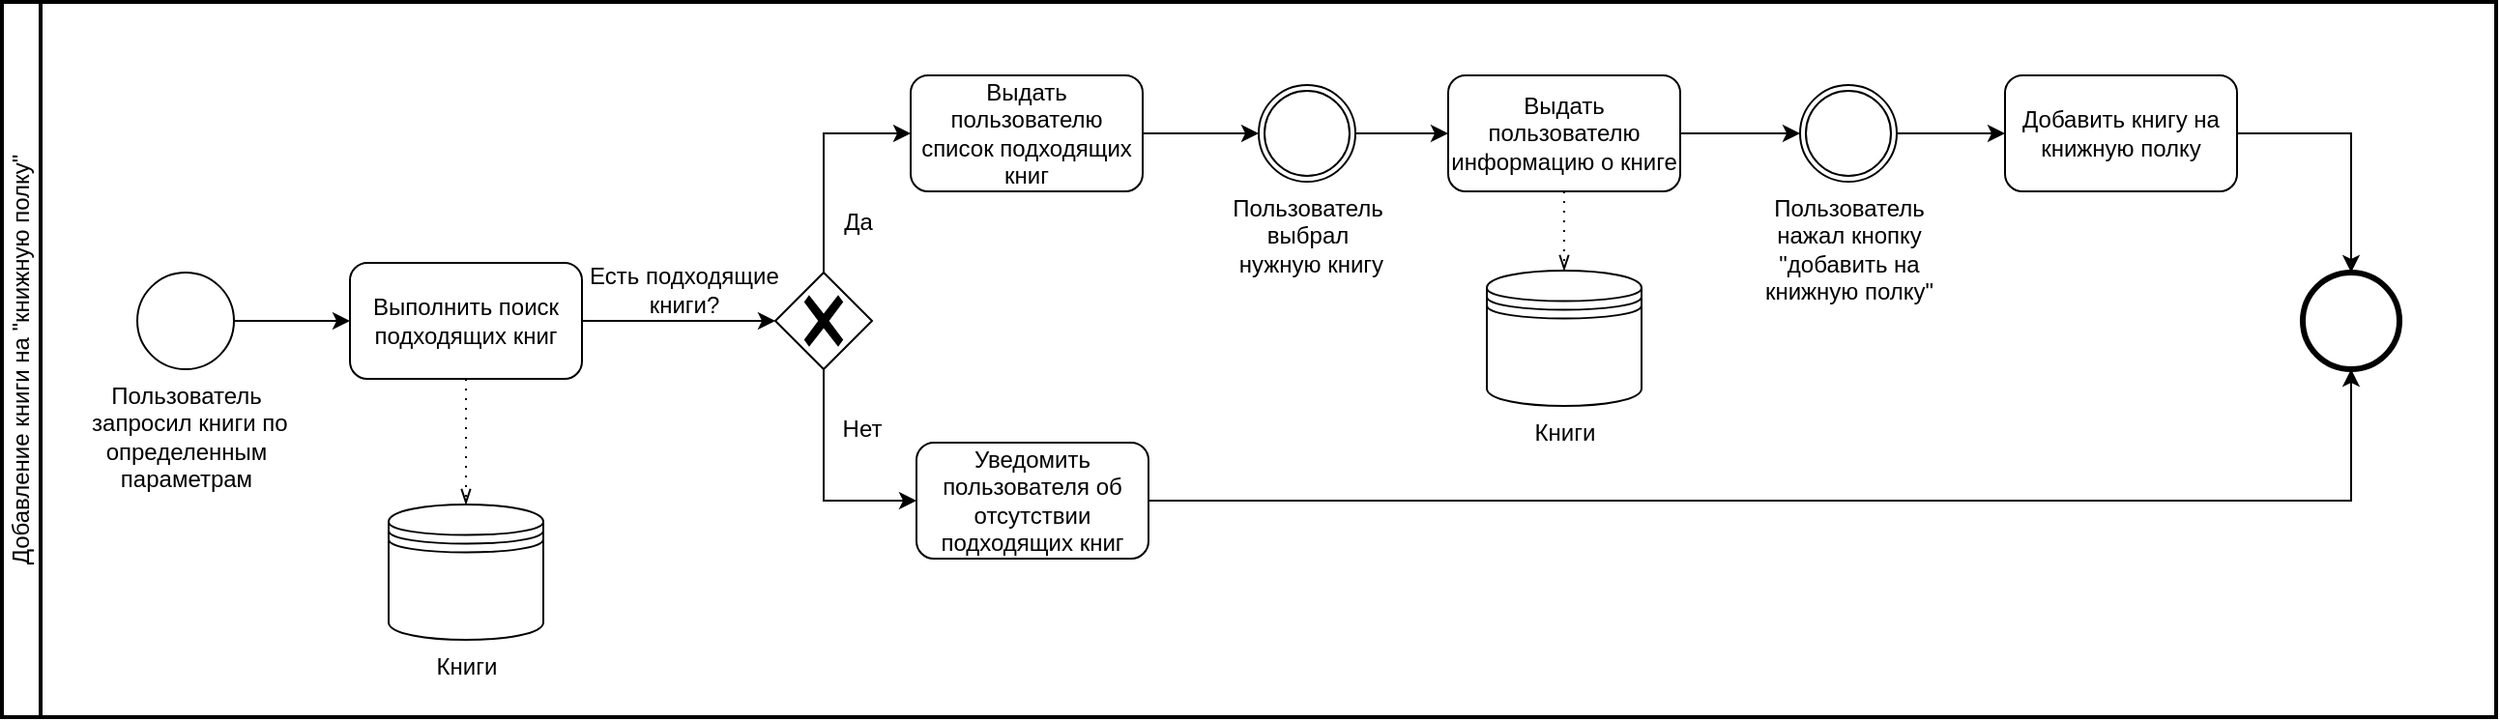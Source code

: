 <mxfile version="21.2.3" type="device" pages="2">
  <diagram id="JgWmcChnruEpAp_GRVAy" name="Страница 1">
    <mxGraphModel dx="880" dy="484" grid="1" gridSize="10" guides="1" tooltips="1" connect="1" arrows="1" fold="1" page="1" pageScale="1" pageWidth="827" pageHeight="1169" math="0" shadow="0">
      <root>
        <mxCell id="0" />
        <mxCell id="1" parent="0" />
        <mxCell id="wkkCPabIOAsNCVglUYBx-15" value="Добавление книги на &quot;книжную полку&quot;" style="swimlane;html=1;startSize=20;fontStyle=0;collapsible=0;horizontal=0;swimlaneLine=1;swimlaneFillColor=#ffffff;strokeWidth=2;whiteSpace=wrap;" vertex="1" parent="1">
          <mxGeometry x="130" y="170" width="1290" height="370" as="geometry" />
        </mxCell>
        <mxCell id="wkkCPabIOAsNCVglUYBx-26" style="edgeStyle=orthogonalEdgeStyle;rounded=0;orthogonalLoop=1;jettySize=auto;html=1;exitX=1;exitY=0.5;exitDx=0;exitDy=0;exitPerimeter=0;" edge="1" parent="wkkCPabIOAsNCVglUYBx-15" source="wkkCPabIOAsNCVglUYBx-18" target="wkkCPabIOAsNCVglUYBx-24">
          <mxGeometry relative="1" as="geometry" />
        </mxCell>
        <mxCell id="wkkCPabIOAsNCVglUYBx-18" value="Пользователь&lt;br&gt;&amp;nbsp;запросил книги по &lt;br&gt;определенным &lt;br&gt;параметрам" style="points=[[0.145,0.145,0],[0.5,0,0],[0.855,0.145,0],[1,0.5,0],[0.855,0.855,0],[0.5,1,0],[0.145,0.855,0],[0,0.5,0]];shape=mxgraph.bpmn.event;html=1;verticalLabelPosition=bottom;labelBackgroundColor=#ffffff;verticalAlign=top;align=center;perimeter=ellipsePerimeter;outlineConnect=0;aspect=fixed;outline=standard;symbol=general;" vertex="1" parent="wkkCPabIOAsNCVglUYBx-15">
          <mxGeometry x="70" y="140" width="50" height="50" as="geometry" />
        </mxCell>
        <mxCell id="wkkCPabIOAsNCVglUYBx-33" style="edgeStyle=orthogonalEdgeStyle;rounded=0;orthogonalLoop=1;jettySize=auto;html=1;exitX=1;exitY=0.5;exitDx=0;exitDy=0;" edge="1" parent="wkkCPabIOAsNCVglUYBx-15" source="wkkCPabIOAsNCVglUYBx-24" target="wkkCPabIOAsNCVglUYBx-27">
          <mxGeometry relative="1" as="geometry" />
        </mxCell>
        <mxCell id="wkkCPabIOAsNCVglUYBx-24" value="Выполнить поиск подходящих книг" style="rounded=1;whiteSpace=wrap;html=1;" vertex="1" parent="wkkCPabIOAsNCVglUYBx-15">
          <mxGeometry x="180" y="135" width="120" height="60" as="geometry" />
        </mxCell>
        <mxCell id="wkkCPabIOAsNCVglUYBx-36" style="edgeStyle=orthogonalEdgeStyle;rounded=0;orthogonalLoop=1;jettySize=auto;html=1;exitX=0.5;exitY=0;exitDx=0;exitDy=0;exitPerimeter=0;entryX=0;entryY=0.5;entryDx=0;entryDy=0;" edge="1" parent="wkkCPabIOAsNCVglUYBx-15" source="wkkCPabIOAsNCVglUYBx-27" target="wkkCPabIOAsNCVglUYBx-35">
          <mxGeometry relative="1" as="geometry" />
        </mxCell>
        <mxCell id="wkkCPabIOAsNCVglUYBx-53" style="edgeStyle=orthogonalEdgeStyle;rounded=0;orthogonalLoop=1;jettySize=auto;html=1;exitX=0.5;exitY=1;exitDx=0;exitDy=0;exitPerimeter=0;entryX=0;entryY=0.5;entryDx=0;entryDy=0;" edge="1" parent="wkkCPabIOAsNCVglUYBx-15" source="wkkCPabIOAsNCVglUYBx-27" target="wkkCPabIOAsNCVglUYBx-52">
          <mxGeometry relative="1" as="geometry" />
        </mxCell>
        <mxCell id="wkkCPabIOAsNCVglUYBx-27" value="" style="points=[[0.25,0.25,0],[0.5,0,0],[0.75,0.25,0],[1,0.5,0],[0.75,0.75,0],[0.5,1,0],[0.25,0.75,0],[0,0.5,0]];shape=mxgraph.bpmn.gateway2;html=1;verticalLabelPosition=bottom;labelBackgroundColor=#ffffff;verticalAlign=top;align=center;perimeter=rhombusPerimeter;outlineConnect=0;outline=none;symbol=none;gwType=exclusive;" vertex="1" parent="wkkCPabIOAsNCVglUYBx-15">
          <mxGeometry x="400" y="140" width="50" height="50" as="geometry" />
        </mxCell>
        <mxCell id="wkkCPabIOAsNCVglUYBx-28" value="Книги" style="shape=datastore;html=1;labelPosition=center;verticalLabelPosition=bottom;align=center;verticalAlign=top;" vertex="1" parent="wkkCPabIOAsNCVglUYBx-15">
          <mxGeometry x="200" y="260" width="80" height="70" as="geometry" />
        </mxCell>
        <mxCell id="wkkCPabIOAsNCVglUYBx-31" value="" style="edgeStyle=elbowEdgeStyle;fontSize=12;html=1;endFill=0;startFill=0;endSize=6;startSize=6;dashed=1;dashPattern=1 4;endArrow=openThin;startArrow=none;rounded=0;entryX=0.5;entryY=0;entryDx=0;entryDy=0;exitX=0.5;exitY=1;exitDx=0;exitDy=0;" edge="1" parent="wkkCPabIOAsNCVglUYBx-15" source="wkkCPabIOAsNCVglUYBx-24" target="wkkCPabIOAsNCVglUYBx-28">
          <mxGeometry width="160" relative="1" as="geometry">
            <mxPoint x="330" y="160" as="sourcePoint" />
            <mxPoint x="490" y="160" as="targetPoint" />
          </mxGeometry>
        </mxCell>
        <mxCell id="wkkCPabIOAsNCVglUYBx-34" value="Есть подходящие книги?" style="text;html=1;strokeColor=none;fillColor=none;align=center;verticalAlign=middle;whiteSpace=wrap;rounded=0;" vertex="1" parent="wkkCPabIOAsNCVglUYBx-15">
          <mxGeometry x="303" y="134" width="100" height="30" as="geometry" />
        </mxCell>
        <mxCell id="wkkCPabIOAsNCVglUYBx-57" style="edgeStyle=orthogonalEdgeStyle;rounded=0;orthogonalLoop=1;jettySize=auto;html=1;exitX=1;exitY=0.5;exitDx=0;exitDy=0;entryX=0;entryY=0.5;entryDx=0;entryDy=0;entryPerimeter=0;" edge="1" parent="wkkCPabIOAsNCVglUYBx-15" source="wkkCPabIOAsNCVglUYBx-35" target="wkkCPabIOAsNCVglUYBx-56">
          <mxGeometry relative="1" as="geometry" />
        </mxCell>
        <mxCell id="wkkCPabIOAsNCVglUYBx-35" value="Выдать пользователю список подходящих книг" style="rounded=1;whiteSpace=wrap;html=1;" vertex="1" parent="wkkCPabIOAsNCVglUYBx-15">
          <mxGeometry x="470" y="38" width="120" height="60" as="geometry" />
        </mxCell>
        <mxCell id="wkkCPabIOAsNCVglUYBx-39" value="Да" style="text;html=1;strokeColor=none;fillColor=none;align=center;verticalAlign=middle;whiteSpace=wrap;rounded=0;" vertex="1" parent="wkkCPabIOAsNCVglUYBx-15">
          <mxGeometry x="413" y="99" width="60" height="30" as="geometry" />
        </mxCell>
        <mxCell id="wkkCPabIOAsNCVglUYBx-70" style="edgeStyle=orthogonalEdgeStyle;rounded=0;orthogonalLoop=1;jettySize=auto;html=1;exitX=1;exitY=0.5;exitDx=0;exitDy=0;entryX=0.5;entryY=1;entryDx=0;entryDy=0;entryPerimeter=0;" edge="1" parent="wkkCPabIOAsNCVglUYBx-15" source="wkkCPabIOAsNCVglUYBx-52" target="wkkCPabIOAsNCVglUYBx-69">
          <mxGeometry relative="1" as="geometry" />
        </mxCell>
        <mxCell id="wkkCPabIOAsNCVglUYBx-52" value="Уведомить пользователя об отсутствии подходящих книг" style="rounded=1;whiteSpace=wrap;html=1;" vertex="1" parent="wkkCPabIOAsNCVglUYBx-15">
          <mxGeometry x="473" y="228" width="120" height="60" as="geometry" />
        </mxCell>
        <mxCell id="wkkCPabIOAsNCVglUYBx-54" value="Нет" style="text;html=1;strokeColor=none;fillColor=none;align=center;verticalAlign=middle;whiteSpace=wrap;rounded=0;" vertex="1" parent="wkkCPabIOAsNCVglUYBx-15">
          <mxGeometry x="415" y="206" width="60" height="30" as="geometry" />
        </mxCell>
        <mxCell id="wkkCPabIOAsNCVglUYBx-59" style="edgeStyle=orthogonalEdgeStyle;rounded=0;orthogonalLoop=1;jettySize=auto;html=1;exitX=1;exitY=0.5;exitDx=0;exitDy=0;exitPerimeter=0;entryX=0;entryY=0.5;entryDx=0;entryDy=0;" edge="1" parent="wkkCPabIOAsNCVglUYBx-15" source="wkkCPabIOAsNCVglUYBx-56" target="wkkCPabIOAsNCVglUYBx-58">
          <mxGeometry relative="1" as="geometry" />
        </mxCell>
        <mxCell id="wkkCPabIOAsNCVglUYBx-56" value="Пользователь &lt;br&gt;выбрал&lt;br&gt;&amp;nbsp;нужную книгу" style="points=[[0.145,0.145,0],[0.5,0,0],[0.855,0.145,0],[1,0.5,0],[0.855,0.855,0],[0.5,1,0],[0.145,0.855,0],[0,0.5,0]];shape=mxgraph.bpmn.event;html=1;verticalLabelPosition=bottom;labelBackgroundColor=#ffffff;verticalAlign=top;align=center;perimeter=ellipsePerimeter;outlineConnect=0;aspect=fixed;outline=throwing;symbol=general;" vertex="1" parent="wkkCPabIOAsNCVglUYBx-15">
          <mxGeometry x="650" y="43" width="50" height="50" as="geometry" />
        </mxCell>
        <mxCell id="wkkCPabIOAsNCVglUYBx-66" style="edgeStyle=orthogonalEdgeStyle;rounded=0;orthogonalLoop=1;jettySize=auto;html=1;exitX=1;exitY=0.5;exitDx=0;exitDy=0;" edge="1" parent="wkkCPabIOAsNCVglUYBx-15" source="wkkCPabIOAsNCVglUYBx-58" target="wkkCPabIOAsNCVglUYBx-65">
          <mxGeometry relative="1" as="geometry" />
        </mxCell>
        <mxCell id="wkkCPabIOAsNCVglUYBx-58" value="Выдать пользователю информацию о книге" style="rounded=1;whiteSpace=wrap;html=1;" vertex="1" parent="wkkCPabIOAsNCVglUYBx-15">
          <mxGeometry x="748" y="38" width="120" height="60" as="geometry" />
        </mxCell>
        <mxCell id="wkkCPabIOAsNCVglUYBx-60" value="Книги" style="shape=datastore;html=1;labelPosition=center;verticalLabelPosition=bottom;align=center;verticalAlign=top;" vertex="1" parent="wkkCPabIOAsNCVglUYBx-15">
          <mxGeometry x="768" y="139" width="80" height="70" as="geometry" />
        </mxCell>
        <mxCell id="wkkCPabIOAsNCVglUYBx-64" value="" style="edgeStyle=elbowEdgeStyle;fontSize=12;html=1;endFill=0;startFill=0;endSize=6;startSize=6;dashed=1;dashPattern=1 4;endArrow=openThin;startArrow=none;rounded=0;exitX=0.5;exitY=1;exitDx=0;exitDy=0;entryX=0.5;entryY=0;entryDx=0;entryDy=0;" edge="1" parent="wkkCPabIOAsNCVglUYBx-15" source="wkkCPabIOAsNCVglUYBx-58" target="wkkCPabIOAsNCVglUYBx-60">
          <mxGeometry width="160" relative="1" as="geometry">
            <mxPoint x="500" y="150" as="sourcePoint" />
            <mxPoint x="660" y="150" as="targetPoint" />
          </mxGeometry>
        </mxCell>
        <mxCell id="wkkCPabIOAsNCVglUYBx-68" style="edgeStyle=orthogonalEdgeStyle;rounded=0;orthogonalLoop=1;jettySize=auto;html=1;exitX=1;exitY=0.5;exitDx=0;exitDy=0;exitPerimeter=0;entryX=0;entryY=0.5;entryDx=0;entryDy=0;" edge="1" parent="wkkCPabIOAsNCVglUYBx-15" source="wkkCPabIOAsNCVglUYBx-65" target="wkkCPabIOAsNCVglUYBx-67">
          <mxGeometry relative="1" as="geometry" />
        </mxCell>
        <mxCell id="wkkCPabIOAsNCVglUYBx-65" value="Пользователь &lt;br&gt;нажал кнопку&lt;br&gt;&quot;добавить на &lt;br&gt;книжную полку&quot;" style="points=[[0.145,0.145,0],[0.5,0,0],[0.855,0.145,0],[1,0.5,0],[0.855,0.855,0],[0.5,1,0],[0.145,0.855,0],[0,0.5,0]];shape=mxgraph.bpmn.event;html=1;verticalLabelPosition=bottom;labelBackgroundColor=#ffffff;verticalAlign=top;align=center;perimeter=ellipsePerimeter;outlineConnect=0;aspect=fixed;outline=throwing;symbol=general;" vertex="1" parent="wkkCPabIOAsNCVglUYBx-15">
          <mxGeometry x="930" y="43" width="50" height="50" as="geometry" />
        </mxCell>
        <mxCell id="wkkCPabIOAsNCVglUYBx-71" style="edgeStyle=orthogonalEdgeStyle;rounded=0;orthogonalLoop=1;jettySize=auto;html=1;exitX=1;exitY=0.5;exitDx=0;exitDy=0;" edge="1" parent="wkkCPabIOAsNCVglUYBx-15" source="wkkCPabIOAsNCVglUYBx-67" target="wkkCPabIOAsNCVglUYBx-69">
          <mxGeometry relative="1" as="geometry" />
        </mxCell>
        <mxCell id="wkkCPabIOAsNCVglUYBx-67" value="Добавить книгу на книжную полку" style="rounded=1;whiteSpace=wrap;html=1;" vertex="1" parent="wkkCPabIOAsNCVglUYBx-15">
          <mxGeometry x="1036" y="38" width="120" height="60" as="geometry" />
        </mxCell>
        <mxCell id="wkkCPabIOAsNCVglUYBx-69" value="" style="points=[[0.145,0.145,0],[0.5,0,0],[0.855,0.145,0],[1,0.5,0],[0.855,0.855,0],[0.5,1,0],[0.145,0.855,0],[0,0.5,0]];shape=mxgraph.bpmn.event;html=1;verticalLabelPosition=bottom;labelBackgroundColor=#ffffff;verticalAlign=top;align=center;perimeter=ellipsePerimeter;outlineConnect=0;aspect=fixed;outline=end;symbol=terminate2;" vertex="1" parent="wkkCPabIOAsNCVglUYBx-15">
          <mxGeometry x="1190" y="140" width="50" height="50" as="geometry" />
        </mxCell>
      </root>
    </mxGraphModel>
  </diagram>
  <diagram id="RIQlFiLNW2LQsEdQqm2-" name="Страница 2">
    <mxGraphModel dx="1467" dy="1881" grid="1" gridSize="10" guides="1" tooltips="1" connect="1" arrows="1" fold="1" page="1" pageScale="1" pageWidth="827" pageHeight="1169" math="0" shadow="0">
      <root>
        <mxCell id="0" />
        <mxCell id="1" parent="0" />
        <mxCell id="PmYdPgeI8VoJaGkIcccK-1" value="Авторизация пользователя" style="swimlane;html=1;startSize=20;fontStyle=0;collapsible=0;horizontal=0;swimlaneLine=1;swimlaneFillColor=#ffffff;strokeWidth=2;whiteSpace=wrap;container=0;" vertex="1" parent="1">
          <mxGeometry x="105" y="-290" width="1185" height="460" as="geometry" />
        </mxCell>
        <mxCell id="PmYdPgeI8VoJaGkIcccK-28" value="" style="points=[[0.145,0.145,0],[0.5,0,0],[0.855,0.145,0],[1,0.5,0],[0.855,0.855,0],[0.5,1,0],[0.145,0.855,0],[0,0.5,0]];shape=mxgraph.bpmn.event;html=1;verticalLabelPosition=bottom;labelBackgroundColor=#ffffff;verticalAlign=top;align=center;perimeter=ellipsePerimeter;outlineConnect=0;aspect=fixed;outline=end;symbol=terminate2;" vertex="1" parent="1">
          <mxGeometry x="1220" y="-85" width="50" height="50" as="geometry" />
        </mxCell>
        <mxCell id="PmYdPgeI8VoJaGkIcccK-15" style="edgeStyle=orthogonalEdgeStyle;rounded=0;orthogonalLoop=1;jettySize=auto;html=1;exitX=1;exitY=0.5;exitDx=0;exitDy=0;entryX=0.5;entryY=1;entryDx=0;entryDy=0;entryPerimeter=0;" edge="1" parent="1" source="PmYdPgeI8VoJaGkIcccK-16" target="PmYdPgeI8VoJaGkIcccK-28">
          <mxGeometry relative="1" as="geometry" />
        </mxCell>
        <mxCell id="PmYdPgeI8VoJaGkIcccK-2" style="edgeStyle=orthogonalEdgeStyle;rounded=0;orthogonalLoop=1;jettySize=auto;html=1;exitX=1;exitY=0.5;exitDx=0;exitDy=0;exitPerimeter=0;" edge="1" parent="1" source="PmYdPgeI8VoJaGkIcccK-3" target="PmYdPgeI8VoJaGkIcccK-5">
          <mxGeometry relative="1" as="geometry" />
        </mxCell>
        <mxCell id="PmYdPgeI8VoJaGkIcccK-3" value="Пользователь&lt;br&gt;&amp;nbsp;ввел логин и пароль" style="points=[[0.145,0.145,0],[0.5,0,0],[0.855,0.145,0],[1,0.5,0],[0.855,0.855,0],[0.5,1,0],[0.145,0.855,0],[0,0.5,0]];shape=mxgraph.bpmn.event;html=1;verticalLabelPosition=bottom;labelBackgroundColor=#ffffff;verticalAlign=top;align=center;perimeter=ellipsePerimeter;outlineConnect=0;aspect=fixed;outline=standard;symbol=general;" vertex="1" parent="1">
          <mxGeometry x="180" y="-70" width="50" height="50" as="geometry" />
        </mxCell>
        <mxCell id="PmYdPgeI8VoJaGkIcccK-4" style="edgeStyle=orthogonalEdgeStyle;rounded=0;orthogonalLoop=1;jettySize=auto;html=1;exitX=1;exitY=0.5;exitDx=0;exitDy=0;" edge="1" parent="1" source="PmYdPgeI8VoJaGkIcccK-5" target="PmYdPgeI8VoJaGkIcccK-8">
          <mxGeometry relative="1" as="geometry" />
        </mxCell>
        <mxCell id="PmYdPgeI8VoJaGkIcccK-5" value="Проверить существует ли в БД указанный логин" style="rounded=1;whiteSpace=wrap;html=1;" vertex="1" parent="1">
          <mxGeometry x="290" y="-75" width="120" height="60" as="geometry" />
        </mxCell>
        <mxCell id="PmYdPgeI8VoJaGkIcccK-7" style="edgeStyle=orthogonalEdgeStyle;rounded=0;orthogonalLoop=1;jettySize=auto;html=1;exitX=0.5;exitY=1;exitDx=0;exitDy=0;exitPerimeter=0;entryX=0;entryY=0.5;entryDx=0;entryDy=0;" edge="1" parent="1" source="PmYdPgeI8VoJaGkIcccK-8" target="PmYdPgeI8VoJaGkIcccK-16">
          <mxGeometry relative="1" as="geometry" />
        </mxCell>
        <mxCell id="CYoVMvIudSAeFREk5mlt-17" style="edgeStyle=orthogonalEdgeStyle;rounded=0;orthogonalLoop=1;jettySize=auto;html=1;exitX=0.5;exitY=0;exitDx=0;exitDy=0;exitPerimeter=0;entryX=0;entryY=0.5;entryDx=0;entryDy=0;" edge="1" parent="1" source="PmYdPgeI8VoJaGkIcccK-8" target="CYoVMvIudSAeFREk5mlt-7">
          <mxGeometry relative="1" as="geometry" />
        </mxCell>
        <mxCell id="PmYdPgeI8VoJaGkIcccK-8" value="" style="points=[[0.25,0.25,0],[0.5,0,0],[0.75,0.25,0],[1,0.5,0],[0.75,0.75,0],[0.5,1,0],[0.25,0.75,0],[0,0.5,0]];shape=mxgraph.bpmn.gateway2;html=1;verticalLabelPosition=bottom;labelBackgroundColor=#ffffff;verticalAlign=top;align=center;perimeter=rhombusPerimeter;outlineConnect=0;outline=none;symbol=none;gwType=exclusive;" vertex="1" parent="1">
          <mxGeometry x="510" y="-70" width="50" height="50" as="geometry" />
        </mxCell>
        <mxCell id="PmYdPgeI8VoJaGkIcccK-9" value="Пользователи" style="shape=datastore;html=1;labelPosition=center;verticalLabelPosition=bottom;align=center;verticalAlign=top;" vertex="1" parent="1">
          <mxGeometry x="310" y="50" width="80" height="70" as="geometry" />
        </mxCell>
        <mxCell id="PmYdPgeI8VoJaGkIcccK-10" value="" style="edgeStyle=elbowEdgeStyle;fontSize=12;html=1;endFill=0;startFill=0;endSize=6;startSize=6;dashed=1;dashPattern=1 4;endArrow=openThin;startArrow=none;rounded=0;entryX=0.5;entryY=0;entryDx=0;entryDy=0;exitX=0.5;exitY=1;exitDx=0;exitDy=0;" edge="1" parent="1" source="PmYdPgeI8VoJaGkIcccK-5" target="PmYdPgeI8VoJaGkIcccK-9">
          <mxGeometry width="160" relative="1" as="geometry">
            <mxPoint x="440" y="-50" as="sourcePoint" />
            <mxPoint x="600" y="-50" as="targetPoint" />
          </mxGeometry>
        </mxCell>
        <mxCell id="PmYdPgeI8VoJaGkIcccK-11" value="Логин есть в БД?" style="text;html=1;strokeColor=none;fillColor=none;align=center;verticalAlign=middle;whiteSpace=wrap;rounded=0;" vertex="1" parent="1">
          <mxGeometry x="413" y="-76" width="100" height="30" as="geometry" />
        </mxCell>
        <mxCell id="PmYdPgeI8VoJaGkIcccK-14" value="Да" style="text;html=1;strokeColor=none;fillColor=none;align=center;verticalAlign=middle;whiteSpace=wrap;rounded=0;" vertex="1" parent="1">
          <mxGeometry x="523" y="-111" width="60" height="30" as="geometry" />
        </mxCell>
        <mxCell id="PmYdPgeI8VoJaGkIcccK-16" value="Предложить зарегистрироваться" style="rounded=1;whiteSpace=wrap;html=1;" vertex="1" parent="1">
          <mxGeometry x="600" y="18" width="120" height="60" as="geometry" />
        </mxCell>
        <mxCell id="PmYdPgeI8VoJaGkIcccK-17" value="Нет" style="text;html=1;strokeColor=none;fillColor=none;align=center;verticalAlign=middle;whiteSpace=wrap;rounded=0;" vertex="1" parent="1">
          <mxGeometry x="525" y="-4" width="60" height="30" as="geometry" />
        </mxCell>
        <mxCell id="CYoVMvIudSAeFREk5mlt-13" style="edgeStyle=orthogonalEdgeStyle;rounded=0;orthogonalLoop=1;jettySize=auto;html=1;exitX=1;exitY=0.5;exitDx=0;exitDy=0;" edge="1" parent="1" source="CYoVMvIudSAeFREk5mlt-7" target="CYoVMvIudSAeFREk5mlt-12">
          <mxGeometry relative="1" as="geometry" />
        </mxCell>
        <mxCell id="CYoVMvIudSAeFREk5mlt-7" value="Проверить соответствует ли пароль логину&amp;nbsp;" style="rounded=1;whiteSpace=wrap;html=1;" vertex="1" parent="1">
          <mxGeometry x="600" y="-172" width="120" height="60" as="geometry" />
        </mxCell>
        <mxCell id="CYoVMvIudSAeFREk5mlt-9" value="Пользователи" style="shape=datastore;html=1;labelPosition=center;verticalLabelPosition=bottom;align=center;verticalAlign=top;" vertex="1" parent="1">
          <mxGeometry x="620" y="-90" width="80" height="70" as="geometry" />
        </mxCell>
        <mxCell id="CYoVMvIudSAeFREk5mlt-11" value="" style="edgeStyle=elbowEdgeStyle;fontSize=12;html=1;endFill=0;startFill=0;endSize=6;startSize=6;dashed=1;dashPattern=1 4;endArrow=openThin;startArrow=none;rounded=0;entryX=0.5;entryY=0;entryDx=0;entryDy=0;exitX=0.5;exitY=1;exitDx=0;exitDy=0;" edge="1" parent="1" source="CYoVMvIudSAeFREk5mlt-7" target="CYoVMvIudSAeFREk5mlt-9">
          <mxGeometry width="160" relative="1" as="geometry">
            <mxPoint x="360" y="-5" as="sourcePoint" />
            <mxPoint x="360" y="60" as="targetPoint" />
            <Array as="points" />
          </mxGeometry>
        </mxCell>
        <mxCell id="CYoVMvIudSAeFREk5mlt-19" style="edgeStyle=orthogonalEdgeStyle;rounded=0;orthogonalLoop=1;jettySize=auto;html=1;exitX=0.5;exitY=0;exitDx=0;exitDy=0;exitPerimeter=0;entryX=0;entryY=0.5;entryDx=0;entryDy=0;" edge="1" parent="1" source="CYoVMvIudSAeFREk5mlt-12" target="CYoVMvIudSAeFREk5mlt-18">
          <mxGeometry relative="1" as="geometry">
            <Array as="points">
              <mxPoint x="825" y="-230" />
              <mxPoint x="880" y="-230" />
            </Array>
          </mxGeometry>
        </mxCell>
        <mxCell id="CYoVMvIudSAeFREk5mlt-29" style="edgeStyle=orthogonalEdgeStyle;rounded=0;orthogonalLoop=1;jettySize=auto;html=1;exitX=0.5;exitY=1;exitDx=0;exitDy=0;exitPerimeter=0;entryX=0;entryY=0.5;entryDx=0;entryDy=0;" edge="1" parent="1" source="CYoVMvIudSAeFREk5mlt-12" target="CYoVMvIudSAeFREk5mlt-28">
          <mxGeometry relative="1" as="geometry" />
        </mxCell>
        <mxCell id="CYoVMvIudSAeFREk5mlt-12" value="" style="points=[[0.25,0.25,0],[0.5,0,0],[0.75,0.25,0],[1,0.5,0],[0.75,0.75,0],[0.5,1,0],[0.25,0.75,0],[0,0.5,0]];shape=mxgraph.bpmn.gateway2;html=1;verticalLabelPosition=bottom;labelBackgroundColor=#ffffff;verticalAlign=top;align=center;perimeter=rhombusPerimeter;outlineConnect=0;outline=none;symbol=none;gwType=exclusive;" vertex="1" parent="1">
          <mxGeometry x="800" y="-167" width="50" height="50" as="geometry" />
        </mxCell>
        <mxCell id="CYoVMvIudSAeFREk5mlt-16" value="Правильный ли пароль?" style="text;html=1;strokeColor=none;fillColor=none;align=center;verticalAlign=middle;whiteSpace=wrap;rounded=0;" vertex="1" parent="1">
          <mxGeometry x="720" y="-172" width="80" height="30" as="geometry" />
        </mxCell>
        <mxCell id="CYoVMvIudSAeFREk5mlt-32" style="edgeStyle=orthogonalEdgeStyle;rounded=0;orthogonalLoop=1;jettySize=auto;html=1;exitX=1;exitY=0.5;exitDx=0;exitDy=0;" edge="1" parent="1" source="CYoVMvIudSAeFREk5mlt-18" target="PmYdPgeI8VoJaGkIcccK-28">
          <mxGeometry relative="1" as="geometry" />
        </mxCell>
        <mxCell id="CYoVMvIudSAeFREk5mlt-33" style="edgeStyle=orthogonalEdgeStyle;rounded=0;orthogonalLoop=1;jettySize=auto;html=1;exitX=1;exitY=0.5;exitDx=0;exitDy=0;" edge="1" parent="1" source="CYoVMvIudSAeFREk5mlt-30" target="PmYdPgeI8VoJaGkIcccK-28">
          <mxGeometry relative="1" as="geometry" />
        </mxCell>
        <mxCell id="CYoVMvIudSAeFREk5mlt-18" value="Дать доступ пользователю к личному кабинету" style="rounded=1;whiteSpace=wrap;html=1;" vertex="1" parent="1">
          <mxGeometry x="880" y="-260" width="120" height="60" as="geometry" />
        </mxCell>
        <mxCell id="CYoVMvIudSAeFREk5mlt-20" value="Да" style="text;html=1;strokeColor=none;fillColor=none;align=center;verticalAlign=middle;whiteSpace=wrap;rounded=0;" vertex="1" parent="1">
          <mxGeometry x="810" y="-201" width="60" height="30" as="geometry" />
        </mxCell>
        <mxCell id="CYoVMvIudSAeFREk5mlt-31" style="edgeStyle=orthogonalEdgeStyle;rounded=0;orthogonalLoop=1;jettySize=auto;html=1;exitX=1;exitY=0.5;exitDx=0;exitDy=0;entryX=0;entryY=0.5;entryDx=0;entryDy=0;" edge="1" parent="1" source="CYoVMvIudSAeFREk5mlt-28" target="CYoVMvIudSAeFREk5mlt-30">
          <mxGeometry relative="1" as="geometry" />
        </mxCell>
        <mxCell id="CYoVMvIudSAeFREk5mlt-28" value="Предложить проверить правильность логина и пароля" style="rounded=1;whiteSpace=wrap;html=1;" vertex="1" parent="1">
          <mxGeometry x="880" y="-90" width="120" height="60" as="geometry" />
        </mxCell>
        <mxCell id="CYoVMvIudSAeFREk5mlt-30" value="Еще раз запросить пароль" style="rounded=1;whiteSpace=wrap;html=1;" vertex="1" parent="1">
          <mxGeometry x="1040" y="-90" width="120" height="60" as="geometry" />
        </mxCell>
      </root>
    </mxGraphModel>
  </diagram>
</mxfile>
